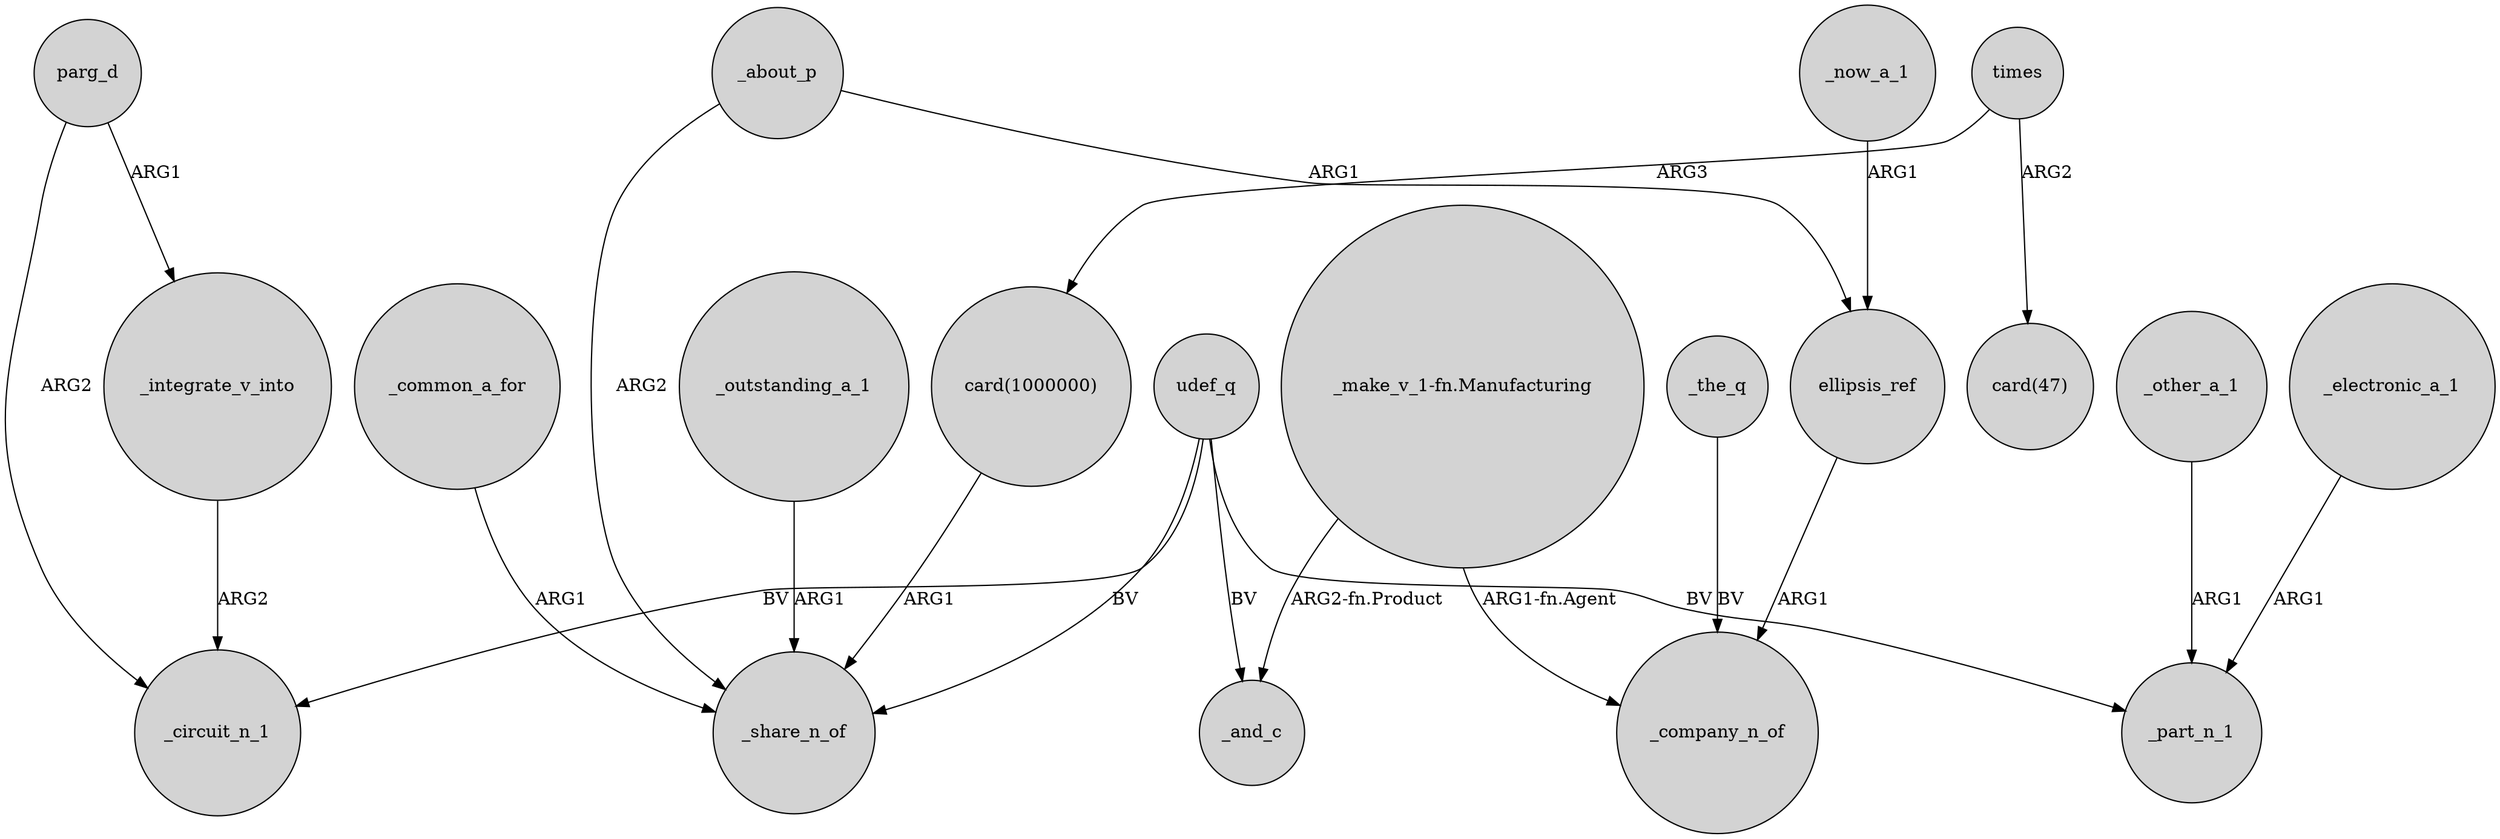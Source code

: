 digraph {
	node [shape=circle style=filled]
	parg_d -> _circuit_n_1 [label=ARG2]
	_about_p -> _share_n_of [label=ARG2]
	udef_q -> _circuit_n_1 [label=BV]
	parg_d -> _integrate_v_into [label=ARG1]
	times -> "card(47)" [label=ARG2]
	_the_q -> _company_n_of [label=BV]
	_outstanding_a_1 -> _share_n_of [label=ARG1]
	_now_a_1 -> ellipsis_ref [label=ARG1]
	times -> "card(1000000)" [label=ARG3]
	_other_a_1 -> _part_n_1 [label=ARG1]
	"_make_v_1-fn.Manufacturing" -> _and_c [label="ARG2-fn.Product"]
	ellipsis_ref -> _company_n_of [label=ARG1]
	_common_a_for -> _share_n_of [label=ARG1]
	udef_q -> _share_n_of [label=BV]
	"card(1000000)" -> _share_n_of [label=ARG1]
	_integrate_v_into -> _circuit_n_1 [label=ARG2]
	udef_q -> _part_n_1 [label=BV]
	"_make_v_1-fn.Manufacturing" -> _company_n_of [label="ARG1-fn.Agent"]
	_electronic_a_1 -> _part_n_1 [label=ARG1]
	udef_q -> _and_c [label=BV]
	_about_p -> ellipsis_ref [label=ARG1]
}
